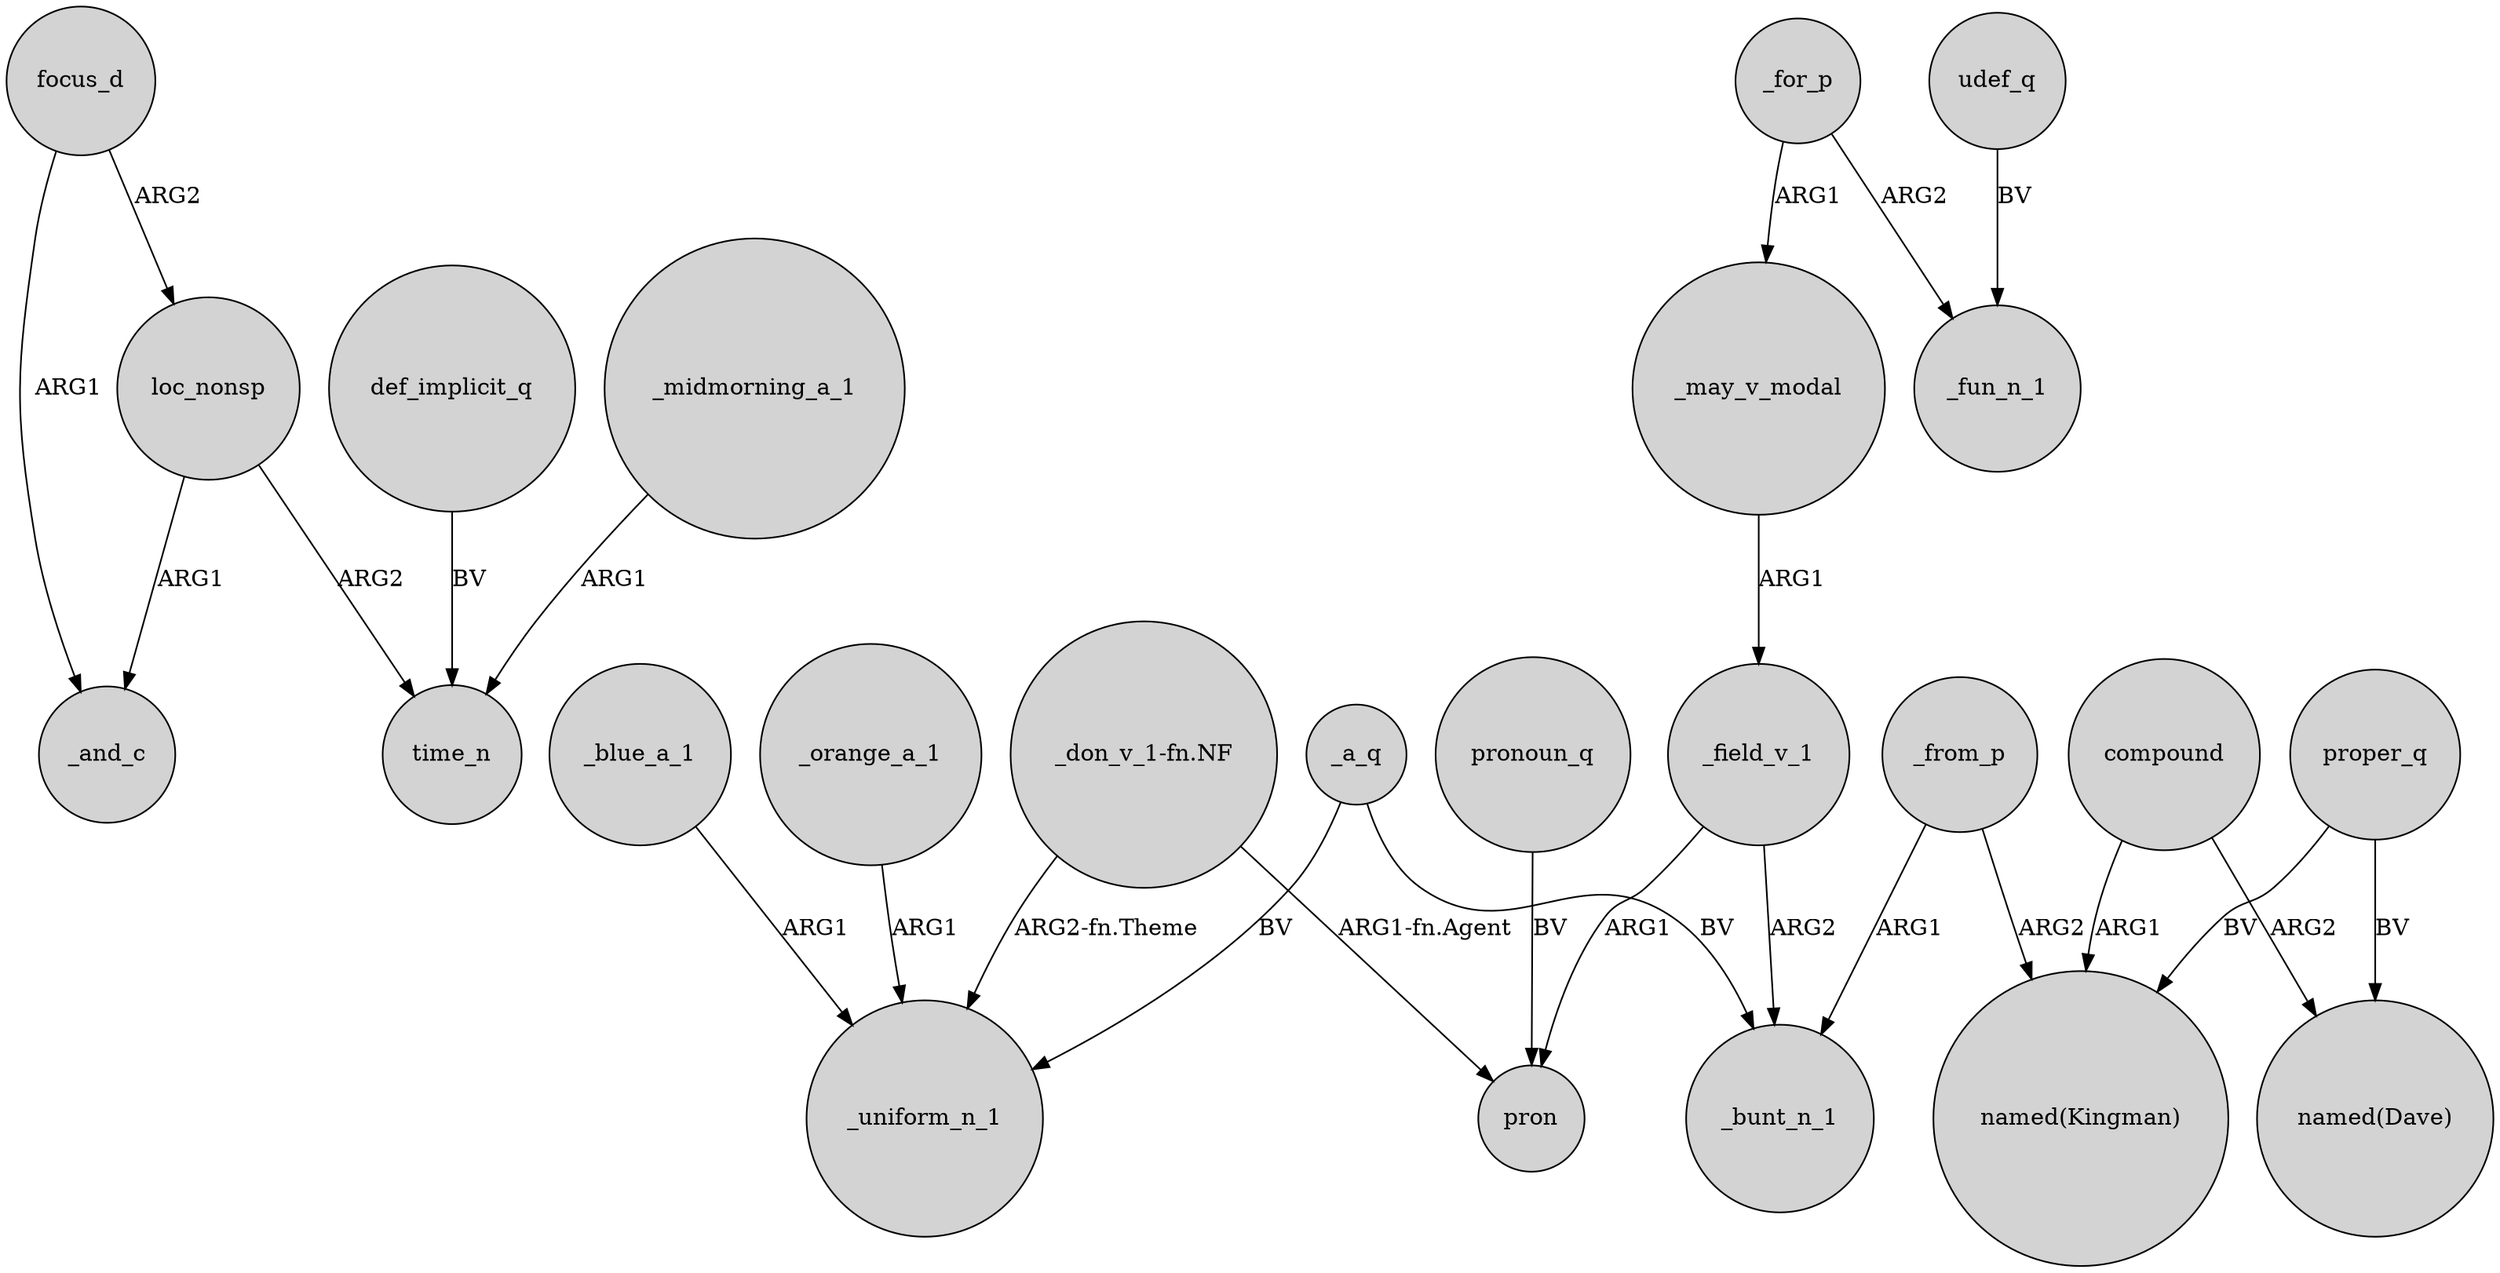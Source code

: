 digraph {
	node [shape=circle style=filled]
	loc_nonsp -> _and_c [label=ARG1]
	focus_d -> loc_nonsp [label=ARG2]
	_from_p -> _bunt_n_1 [label=ARG1]
	_orange_a_1 -> _uniform_n_1 [label=ARG1]
	udef_q -> _fun_n_1 [label=BV]
	"_don_v_1-fn.NF" -> pron [label="ARG1-fn.Agent"]
	"_don_v_1-fn.NF" -> _uniform_n_1 [label="ARG2-fn.Theme"]
	_for_p -> _fun_n_1 [label=ARG2]
	_field_v_1 -> _bunt_n_1 [label=ARG2]
	_midmorning_a_1 -> time_n [label=ARG1]
	loc_nonsp -> time_n [label=ARG2]
	_a_q -> _uniform_n_1 [label=BV]
	_from_p -> "named(Kingman)" [label=ARG2]
	pronoun_q -> pron [label=BV]
	compound -> "named(Dave)" [label=ARG2]
	compound -> "named(Kingman)" [label=ARG1]
	proper_q -> "named(Dave)" [label=BV]
	proper_q -> "named(Kingman)" [label=BV]
	focus_d -> _and_c [label=ARG1]
	_for_p -> _may_v_modal [label=ARG1]
	_blue_a_1 -> _uniform_n_1 [label=ARG1]
	_field_v_1 -> pron [label=ARG1]
	_may_v_modal -> _field_v_1 [label=ARG1]
	_a_q -> _bunt_n_1 [label=BV]
	def_implicit_q -> time_n [label=BV]
}

